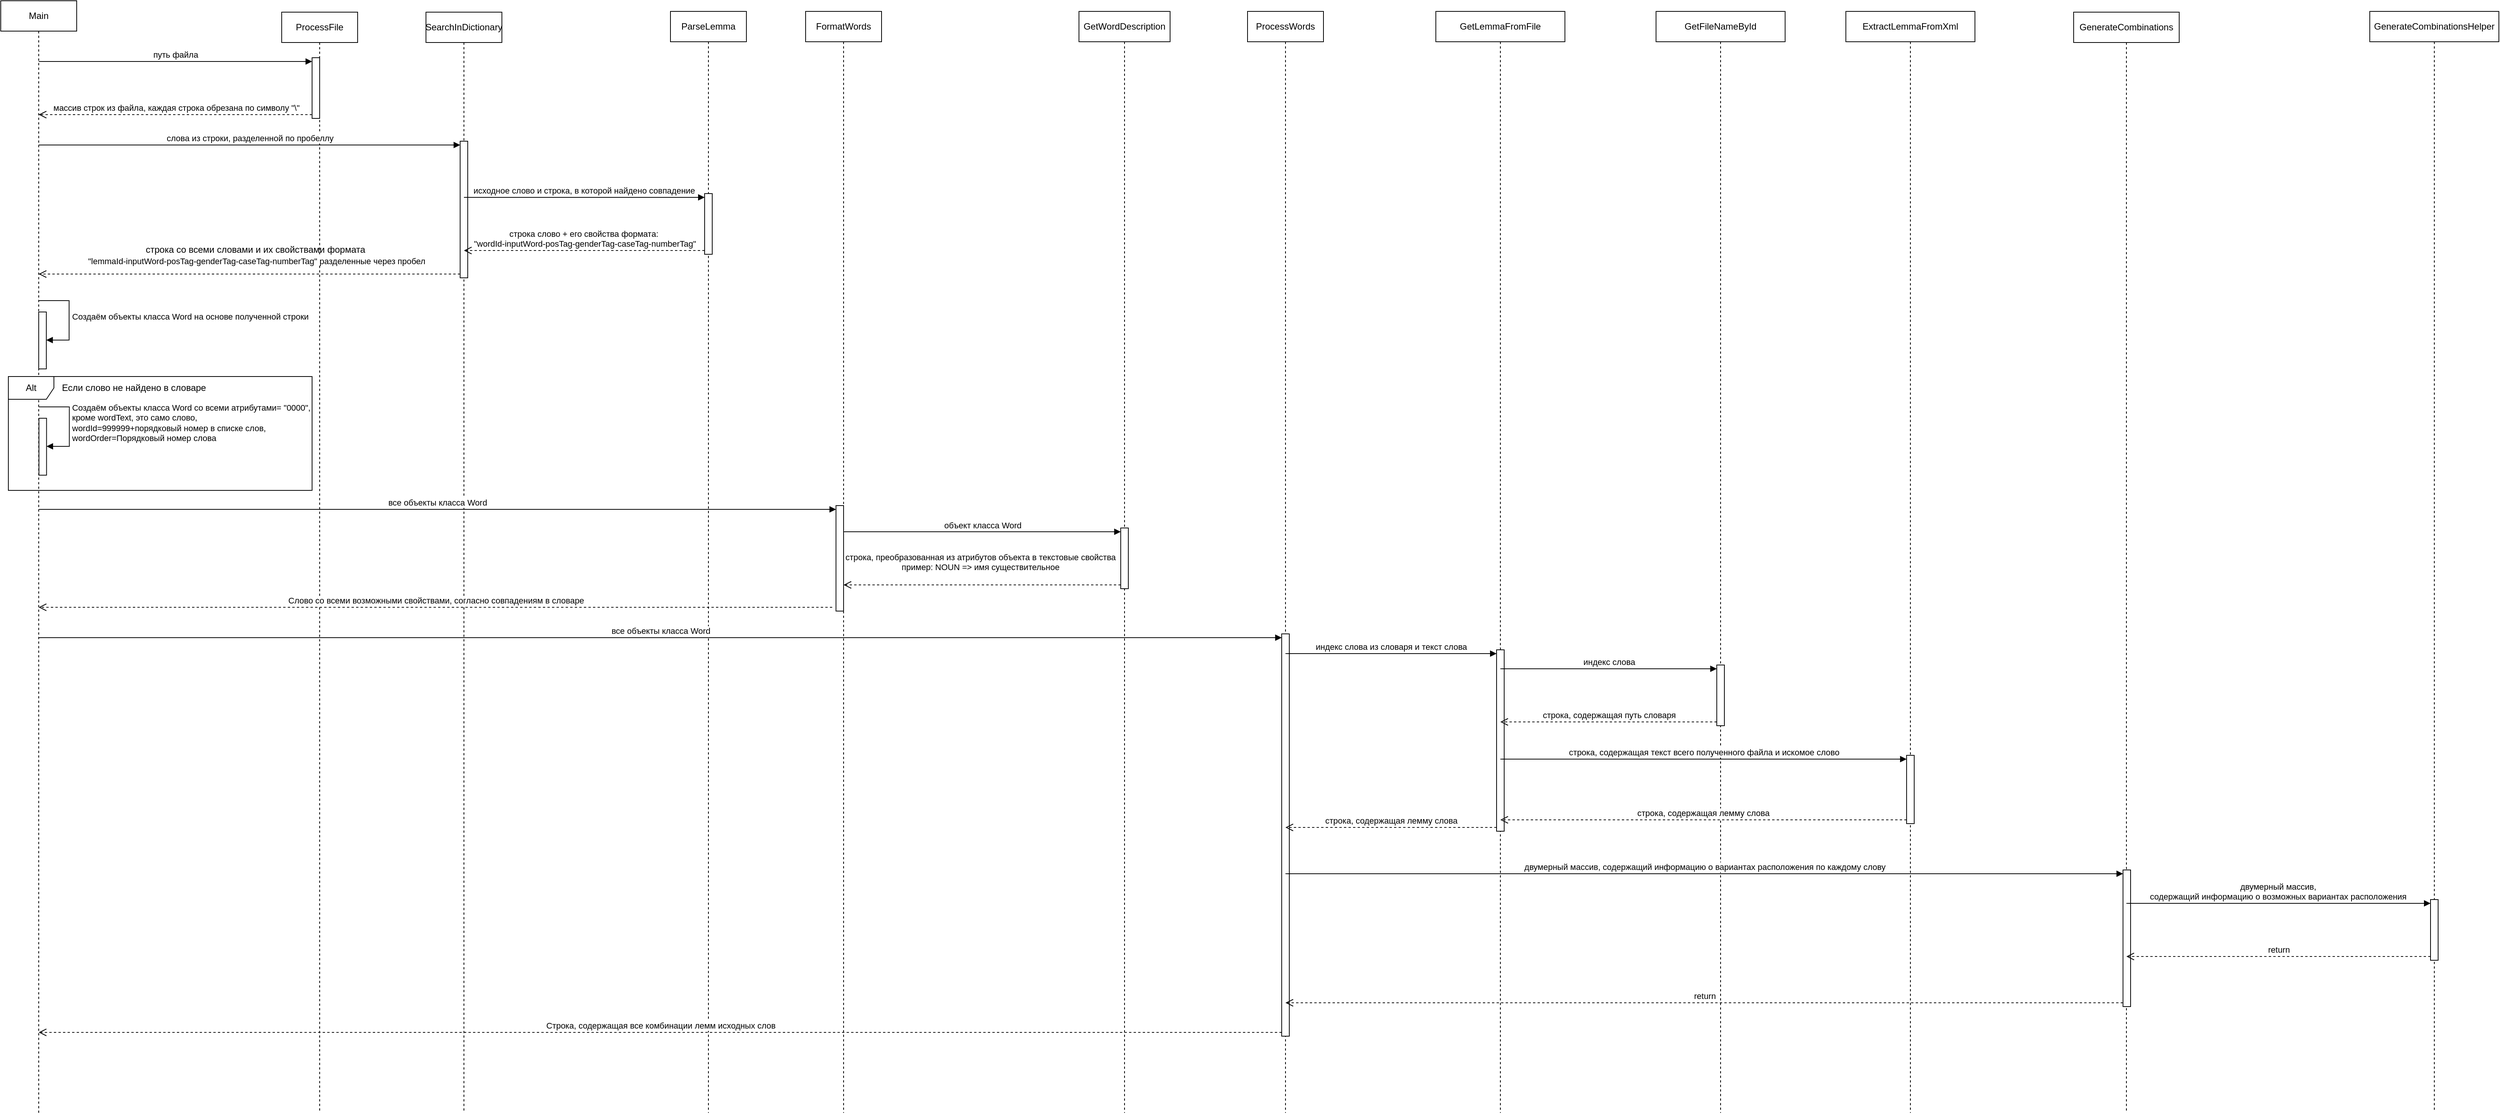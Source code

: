 <mxfile version="27.1.4">
  <diagram name="Страница — 1" id="jLnOedMRefn1-FSvZcaY">
    <mxGraphModel dx="2299" dy="821" grid="1" gridSize="10" guides="1" tooltips="1" connect="1" arrows="1" fold="1" page="1" pageScale="1" pageWidth="827" pageHeight="1169" math="0" shadow="0">
      <root>
        <mxCell id="0" />
        <mxCell id="1" parent="0" />
        <mxCell id="mPj6bC7QtBjY4IhfVBW--17" value="Main" style="shape=umlLifeline;perimeter=lifelinePerimeter;whiteSpace=wrap;html=1;container=1;dropTarget=0;collapsible=0;recursiveResize=0;outlineConnect=0;portConstraint=eastwest;newEdgeStyle={&quot;curved&quot;:0,&quot;rounded&quot;:0};" vertex="1" parent="1">
          <mxGeometry x="-310" y="15" width="100" height="1465" as="geometry" />
        </mxCell>
        <mxCell id="mPj6bC7QtBjY4IhfVBW--47" value="" style="html=1;points=[[0,0,0,0,5],[0,1,0,0,-5],[1,0,0,0,5],[1,1,0,0,-5]];perimeter=orthogonalPerimeter;outlineConnect=0;targetShapes=umlLifeline;portConstraint=eastwest;newEdgeStyle={&quot;curved&quot;:0,&quot;rounded&quot;:0};" vertex="1" parent="mPj6bC7QtBjY4IhfVBW--17">
          <mxGeometry x="50" y="409.96" width="10" height="75" as="geometry" />
        </mxCell>
        <mxCell id="mPj6bC7QtBjY4IhfVBW--48" value="Создаём объекты класса Word на основе полученной строки" style="html=1;align=left;spacingLeft=2;endArrow=block;rounded=0;edgeStyle=orthogonalEdgeStyle;curved=0;rounded=0;" edge="1" target="mPj6bC7QtBjY4IhfVBW--47" parent="mPj6bC7QtBjY4IhfVBW--17">
          <mxGeometry relative="1" as="geometry">
            <mxPoint x="49.7" y="395" as="sourcePoint" />
            <Array as="points">
              <mxPoint x="90" y="395" />
              <mxPoint x="90" y="447" />
            </Array>
          </mxGeometry>
        </mxCell>
        <mxCell id="mPj6bC7QtBjY4IhfVBW--56" value="" style="html=1;points=[[0,0,0,0,5],[0,1,0,0,-5],[1,0,0,0,5],[1,1,0,0,-5]];perimeter=orthogonalPerimeter;outlineConnect=0;targetShapes=umlLifeline;portConstraint=eastwest;newEdgeStyle={&quot;curved&quot;:0,&quot;rounded&quot;:0};" vertex="1" parent="mPj6bC7QtBjY4IhfVBW--17">
          <mxGeometry x="50.3" y="549.96" width="10" height="75" as="geometry" />
        </mxCell>
        <mxCell id="mPj6bC7QtBjY4IhfVBW--57" value="Создаём объекты класса Word со всеми атрибутами= &quot;0000&quot;, &lt;br&gt;кроме wordText, это само слово,&amp;nbsp;&lt;br&gt;wordId=999999+порядковый номер в списке слов,&lt;br&gt;wordOrder=Порядковый номер слова" style="html=1;align=left;spacingLeft=2;endArrow=block;rounded=0;edgeStyle=orthogonalEdgeStyle;curved=0;rounded=0;" edge="1" parent="mPj6bC7QtBjY4IhfVBW--17" target="mPj6bC7QtBjY4IhfVBW--56">
          <mxGeometry relative="1" as="geometry">
            <mxPoint x="50" y="535" as="sourcePoint" />
            <Array as="points">
              <mxPoint x="90.3" y="535" />
              <mxPoint x="90.3" y="587" />
            </Array>
          </mxGeometry>
        </mxCell>
        <mxCell id="mPj6bC7QtBjY4IhfVBW--18" value="ProcessFile" style="shape=umlLifeline;perimeter=lifelinePerimeter;whiteSpace=wrap;html=1;container=1;dropTarget=0;collapsible=0;recursiveResize=0;outlineConnect=0;portConstraint=eastwest;newEdgeStyle={&quot;curved&quot;:0,&quot;rounded&quot;:0};" vertex="1" parent="1">
          <mxGeometry x="60" y="30" width="100" height="1450" as="geometry" />
        </mxCell>
        <mxCell id="mPj6bC7QtBjY4IhfVBW--33" value="" style="html=1;points=[[0,0,0,0,5],[0,1,0,0,-5],[1,0,0,0,5],[1,1,0,0,-5]];perimeter=orthogonalPerimeter;outlineConnect=0;targetShapes=umlLifeline;portConstraint=eastwest;newEdgeStyle={&quot;curved&quot;:0,&quot;rounded&quot;:0};" vertex="1" parent="mPj6bC7QtBjY4IhfVBW--18">
          <mxGeometry x="40" y="60" width="10" height="80" as="geometry" />
        </mxCell>
        <mxCell id="mPj6bC7QtBjY4IhfVBW--19" value="SearchInDictionary" style="shape=umlLifeline;perimeter=lifelinePerimeter;whiteSpace=wrap;html=1;container=1;dropTarget=0;collapsible=0;recursiveResize=0;outlineConnect=0;portConstraint=eastwest;newEdgeStyle={&quot;curved&quot;:0,&quot;rounded&quot;:0};" vertex="1" parent="1">
          <mxGeometry x="250" y="30" width="100" height="1450" as="geometry" />
        </mxCell>
        <mxCell id="mPj6bC7QtBjY4IhfVBW--44" value="" style="html=1;points=[[0,0,0,0,5],[0,1,0,0,-5],[1,0,0,0,5],[1,1,0,0,-5]];perimeter=orthogonalPerimeter;outlineConnect=0;targetShapes=umlLifeline;portConstraint=eastwest;newEdgeStyle={&quot;curved&quot;:0,&quot;rounded&quot;:0};" vertex="1" parent="mPj6bC7QtBjY4IhfVBW--19">
          <mxGeometry x="45" y="170" width="10" height="180" as="geometry" />
        </mxCell>
        <mxCell id="mPj6bC7QtBjY4IhfVBW--20" value="ParseLemma" style="shape=umlLifeline;perimeter=lifelinePerimeter;whiteSpace=wrap;html=1;container=1;dropTarget=0;collapsible=0;recursiveResize=0;outlineConnect=0;portConstraint=eastwest;newEdgeStyle={&quot;curved&quot;:0,&quot;rounded&quot;:0};" vertex="1" parent="1">
          <mxGeometry x="572" y="29" width="100" height="1451" as="geometry" />
        </mxCell>
        <mxCell id="mPj6bC7QtBjY4IhfVBW--40" value="" style="html=1;points=[[0,0,0,0,5],[0,1,0,0,-5],[1,0,0,0,5],[1,1,0,0,-5]];perimeter=orthogonalPerimeter;outlineConnect=0;targetShapes=umlLifeline;portConstraint=eastwest;newEdgeStyle={&quot;curved&quot;:0,&quot;rounded&quot;:0};" vertex="1" parent="mPj6bC7QtBjY4IhfVBW--20">
          <mxGeometry x="45" y="240" width="10" height="80" as="geometry" />
        </mxCell>
        <mxCell id="mPj6bC7QtBjY4IhfVBW--21" value="FormatWords" style="shape=umlLifeline;perimeter=lifelinePerimeter;whiteSpace=wrap;html=1;container=1;dropTarget=0;collapsible=0;recursiveResize=0;outlineConnect=0;portConstraint=eastwest;newEdgeStyle={&quot;curved&quot;:0,&quot;rounded&quot;:0};" vertex="1" parent="1">
          <mxGeometry x="750" y="29" width="100" height="1451" as="geometry" />
        </mxCell>
        <mxCell id="mPj6bC7QtBjY4IhfVBW--61" value="" style="html=1;points=[[0,0,0,0,5],[0,1,0,0,-5],[1,0,0,0,5],[1,1,0,0,-5]];perimeter=orthogonalPerimeter;outlineConnect=0;targetShapes=umlLifeline;portConstraint=eastwest;newEdgeStyle={&quot;curved&quot;:0,&quot;rounded&quot;:0};" vertex="1" parent="mPj6bC7QtBjY4IhfVBW--21">
          <mxGeometry x="40" y="651" width="10" height="139" as="geometry" />
        </mxCell>
        <mxCell id="mPj6bC7QtBjY4IhfVBW--63" value="Слово со всеми возможными свойствами, согласно совпадениям в словаре" style="html=1;verticalAlign=bottom;endArrow=open;dashed=1;endSize=8;curved=0;rounded=0;exitX=0;exitY=1;exitDx=0;exitDy=-5;" edge="1" parent="mPj6bC7QtBjY4IhfVBW--21" target="mPj6bC7QtBjY4IhfVBW--17">
          <mxGeometry relative="1" as="geometry">
            <mxPoint x="-75" y="895" as="targetPoint" />
            <mxPoint x="35" y="785.0" as="sourcePoint" />
          </mxGeometry>
        </mxCell>
        <mxCell id="mPj6bC7QtBjY4IhfVBW--22" value="GetWordDescription" style="shape=umlLifeline;perimeter=lifelinePerimeter;whiteSpace=wrap;html=1;container=1;dropTarget=0;collapsible=0;recursiveResize=0;outlineConnect=0;portConstraint=eastwest;newEdgeStyle={&quot;curved&quot;:0,&quot;rounded&quot;:0};" vertex="1" parent="1">
          <mxGeometry x="1110" y="29" width="120" height="1451" as="geometry" />
        </mxCell>
        <mxCell id="mPj6bC7QtBjY4IhfVBW--64" value="" style="html=1;points=[[0,0,0,0,5],[0,1,0,0,-5],[1,0,0,0,5],[1,1,0,0,-5]];perimeter=orthogonalPerimeter;outlineConnect=0;targetShapes=umlLifeline;portConstraint=eastwest;newEdgeStyle={&quot;curved&quot;:0,&quot;rounded&quot;:0};" vertex="1" parent="mPj6bC7QtBjY4IhfVBW--22">
          <mxGeometry x="55" y="680.5" width="10" height="80" as="geometry" />
        </mxCell>
        <mxCell id="mPj6bC7QtBjY4IhfVBW--23" value="ProcessWords" style="shape=umlLifeline;perimeter=lifelinePerimeter;whiteSpace=wrap;html=1;container=1;dropTarget=0;collapsible=0;recursiveResize=0;outlineConnect=0;portConstraint=eastwest;newEdgeStyle={&quot;curved&quot;:0,&quot;rounded&quot;:0};" vertex="1" parent="1">
          <mxGeometry x="1332" y="29" width="100" height="1451" as="geometry" />
        </mxCell>
        <mxCell id="mPj6bC7QtBjY4IhfVBW--67" value="" style="html=1;points=[[0,0,0,0,5],[0,1,0,0,-5],[1,0,0,0,5],[1,1,0,0,-5]];perimeter=orthogonalPerimeter;outlineConnect=0;targetShapes=umlLifeline;portConstraint=eastwest;newEdgeStyle={&quot;curved&quot;:0,&quot;rounded&quot;:0};" vertex="1" parent="mPj6bC7QtBjY4IhfVBW--23">
          <mxGeometry x="45" y="820" width="10" height="530" as="geometry" />
        </mxCell>
        <mxCell id="mPj6bC7QtBjY4IhfVBW--24" value="GenerateCombinations" style="shape=umlLifeline;perimeter=lifelinePerimeter;whiteSpace=wrap;html=1;container=1;dropTarget=0;collapsible=0;recursiveResize=0;outlineConnect=0;portConstraint=eastwest;newEdgeStyle={&quot;curved&quot;:0,&quot;rounded&quot;:0};" vertex="1" parent="1">
          <mxGeometry x="2420" y="30" width="139" height="1450" as="geometry" />
        </mxCell>
        <mxCell id="mPj6bC7QtBjY4IhfVBW--79" value="" style="html=1;points=[[0,0,0,0,5],[0,1,0,0,-5],[1,0,0,0,5],[1,1,0,0,-5]];perimeter=orthogonalPerimeter;outlineConnect=0;targetShapes=umlLifeline;portConstraint=eastwest;newEdgeStyle={&quot;curved&quot;:0,&quot;rounded&quot;:0};" vertex="1" parent="mPj6bC7QtBjY4IhfVBW--24">
          <mxGeometry x="65" y="1130" width="10" height="180" as="geometry" />
        </mxCell>
        <mxCell id="mPj6bC7QtBjY4IhfVBW--25" value="GenerateCombinationsHelper" style="shape=umlLifeline;perimeter=lifelinePerimeter;whiteSpace=wrap;html=1;container=1;dropTarget=0;collapsible=0;recursiveResize=0;outlineConnect=0;portConstraint=eastwest;newEdgeStyle={&quot;curved&quot;:0,&quot;rounded&quot;:0};" vertex="1" parent="1">
          <mxGeometry x="2810" y="29" width="170" height="1450" as="geometry" />
        </mxCell>
        <mxCell id="mPj6bC7QtBjY4IhfVBW--82" value="" style="html=1;points=[[0,0,0,0,5],[0,1,0,0,-5],[1,0,0,0,5],[1,1,0,0,-5]];perimeter=orthogonalPerimeter;outlineConnect=0;targetShapes=umlLifeline;portConstraint=eastwest;newEdgeStyle={&quot;curved&quot;:0,&quot;rounded&quot;:0};" vertex="1" parent="mPj6bC7QtBjY4IhfVBW--25">
          <mxGeometry x="80" y="1170" width="10" height="80" as="geometry" />
        </mxCell>
        <mxCell id="mPj6bC7QtBjY4IhfVBW--26" value="GetLemmaFromFile" style="shape=umlLifeline;perimeter=lifelinePerimeter;whiteSpace=wrap;html=1;container=1;dropTarget=0;collapsible=0;recursiveResize=0;outlineConnect=0;portConstraint=eastwest;newEdgeStyle={&quot;curved&quot;:0,&quot;rounded&quot;:0};" vertex="1" parent="1">
          <mxGeometry x="1580" y="29" width="170" height="1451" as="geometry" />
        </mxCell>
        <mxCell id="mPj6bC7QtBjY4IhfVBW--70" value="" style="html=1;points=[[0,0,0,0,5],[0,1,0,0,-5],[1,0,0,0,5],[1,1,0,0,-5]];perimeter=orthogonalPerimeter;outlineConnect=0;targetShapes=umlLifeline;portConstraint=eastwest;newEdgeStyle={&quot;curved&quot;:0,&quot;rounded&quot;:0};" vertex="1" parent="mPj6bC7QtBjY4IhfVBW--26">
          <mxGeometry x="80" y="841" width="10" height="239" as="geometry" />
        </mxCell>
        <mxCell id="mPj6bC7QtBjY4IhfVBW--27" value="GetFileNameById" style="shape=umlLifeline;perimeter=lifelinePerimeter;whiteSpace=wrap;html=1;container=1;dropTarget=0;collapsible=0;recursiveResize=0;outlineConnect=0;portConstraint=eastwest;newEdgeStyle={&quot;curved&quot;:0,&quot;rounded&quot;:0};" vertex="1" parent="1">
          <mxGeometry x="1870" y="29" width="170" height="1451" as="geometry" />
        </mxCell>
        <mxCell id="mPj6bC7QtBjY4IhfVBW--73" value="" style="html=1;points=[[0,0,0,0,5],[0,1,0,0,-5],[1,0,0,0,5],[1,1,0,0,-5]];perimeter=orthogonalPerimeter;outlineConnect=0;targetShapes=umlLifeline;portConstraint=eastwest;newEdgeStyle={&quot;curved&quot;:0,&quot;rounded&quot;:0};" vertex="1" parent="mPj6bC7QtBjY4IhfVBW--27">
          <mxGeometry x="80" y="861" width="10" height="80" as="geometry" />
        </mxCell>
        <mxCell id="mPj6bC7QtBjY4IhfVBW--30" value="ExtractLemmaFromXml" style="shape=umlLifeline;perimeter=lifelinePerimeter;whiteSpace=wrap;html=1;container=1;dropTarget=0;collapsible=0;recursiveResize=0;outlineConnect=0;portConstraint=eastwest;newEdgeStyle={&quot;curved&quot;:0,&quot;rounded&quot;:0};" vertex="1" parent="1">
          <mxGeometry x="2120" y="29" width="170" height="1451" as="geometry" />
        </mxCell>
        <mxCell id="mPj6bC7QtBjY4IhfVBW--76" value="" style="html=1;points=[[0,0,0,0,5],[0,1,0,0,-5],[1,0,0,0,5],[1,1,0,0,-5]];perimeter=orthogonalPerimeter;outlineConnect=0;targetShapes=umlLifeline;portConstraint=eastwest;newEdgeStyle={&quot;curved&quot;:0,&quot;rounded&quot;:0};" vertex="1" parent="mPj6bC7QtBjY4IhfVBW--30">
          <mxGeometry x="80" y="980" width="10" height="90" as="geometry" />
        </mxCell>
        <mxCell id="mPj6bC7QtBjY4IhfVBW--34" value="путь файла" style="html=1;verticalAlign=bottom;endArrow=block;curved=0;rounded=0;entryX=0;entryY=0;entryDx=0;entryDy=5;" edge="1" target="mPj6bC7QtBjY4IhfVBW--33" parent="1" source="mPj6bC7QtBjY4IhfVBW--17">
          <mxGeometry relative="1" as="geometry">
            <mxPoint x="30" y="95" as="sourcePoint" />
          </mxGeometry>
        </mxCell>
        <mxCell id="mPj6bC7QtBjY4IhfVBW--35" value="массив строк из файла, каждая строка обрезана по символу &quot;\&quot;" style="html=1;verticalAlign=bottom;endArrow=open;dashed=1;endSize=8;curved=0;rounded=0;exitX=0;exitY=1;exitDx=0;exitDy=-5;" edge="1" source="mPj6bC7QtBjY4IhfVBW--33" parent="1" target="mPj6bC7QtBjY4IhfVBW--17">
          <mxGeometry x="-0.003" relative="1" as="geometry">
            <mxPoint x="30" y="165" as="targetPoint" />
            <mxPoint as="offset" />
          </mxGeometry>
        </mxCell>
        <mxCell id="mPj6bC7QtBjY4IhfVBW--41" value="исходное слово и строка, в которой найдено совпадение" style="html=1;verticalAlign=bottom;endArrow=block;curved=0;rounded=0;entryX=0;entryY=0;entryDx=0;entryDy=5;" edge="1" target="mPj6bC7QtBjY4IhfVBW--40" parent="1" source="mPj6bC7QtBjY4IhfVBW--19">
          <mxGeometry x="-0.004" relative="1" as="geometry">
            <mxPoint x="415" y="285" as="sourcePoint" />
            <mxPoint as="offset" />
          </mxGeometry>
        </mxCell>
        <mxCell id="mPj6bC7QtBjY4IhfVBW--42" value="строка слово + его свойства формата:&amp;nbsp;&lt;br&gt;&quot;wordId-inputWord-posTag-genderTag-caseTag-numberTag&quot;" style="html=1;verticalAlign=bottom;endArrow=open;dashed=1;endSize=8;curved=0;rounded=0;exitX=0;exitY=1;exitDx=0;exitDy=-5;" edge="1" source="mPj6bC7QtBjY4IhfVBW--40" parent="1" target="mPj6bC7QtBjY4IhfVBW--19">
          <mxGeometry x="0.0" relative="1" as="geometry">
            <mxPoint x="410" y="345" as="targetPoint" />
            <mxPoint as="offset" />
          </mxGeometry>
        </mxCell>
        <mxCell id="mPj6bC7QtBjY4IhfVBW--45" value="слова из строки, разделенной по пробеллу" style="html=1;verticalAlign=bottom;endArrow=block;curved=0;rounded=0;entryX=0;entryY=0;entryDx=0;entryDy=5;" edge="1" target="mPj6bC7QtBjY4IhfVBW--44" parent="1" source="mPj6bC7QtBjY4IhfVBW--17">
          <mxGeometry relative="1" as="geometry">
            <mxPoint x="225" y="205" as="sourcePoint" />
          </mxGeometry>
        </mxCell>
        <mxCell id="mPj6bC7QtBjY4IhfVBW--46" value="" style="html=1;verticalAlign=bottom;endArrow=open;dashed=1;endSize=8;curved=0;rounded=0;exitX=0;exitY=1;exitDx=0;exitDy=-5;" edge="1" source="mPj6bC7QtBjY4IhfVBW--44" parent="1" target="mPj6bC7QtBjY4IhfVBW--17">
          <mxGeometry x="-0.0" relative="1" as="geometry">
            <mxPoint x="225" y="275" as="targetPoint" />
            <mxPoint as="offset" />
          </mxGeometry>
        </mxCell>
        <mxCell id="mPj6bC7QtBjY4IhfVBW--52" value="строка со всеми словами и их свойствами формата&lt;br&gt;&amp;nbsp;&lt;span style=&quot;font-size: 11px; background-color: rgb(255, 255, 255);&quot;&gt;&quot;lemmaId-inputWord-posTag-genderTag-caseTag-numberTag&quot; разделенные через пробел&lt;/span&gt;" style="text;html=1;align=center;verticalAlign=middle;resizable=0;points=[];autosize=1;strokeColor=none;fillColor=none;" vertex="1" parent="1">
          <mxGeometry x="-210" y="330" width="470" height="40" as="geometry" />
        </mxCell>
        <mxCell id="mPj6bC7QtBjY4IhfVBW--54" value="Alt" style="shape=umlFrame;whiteSpace=wrap;html=1;pointerEvents=0;" vertex="1" parent="1">
          <mxGeometry x="-300" y="510" width="400" height="150" as="geometry" />
        </mxCell>
        <mxCell id="mPj6bC7QtBjY4IhfVBW--55" value="Если слово не найдено в словаре" style="text;html=1;align=center;verticalAlign=middle;resizable=0;points=[];autosize=1;strokeColor=none;fillColor=none;" vertex="1" parent="1">
          <mxGeometry x="-240" y="510" width="210" height="30" as="geometry" />
        </mxCell>
        <mxCell id="mPj6bC7QtBjY4IhfVBW--62" value="все объекты класса Word" style="html=1;verticalAlign=bottom;endArrow=block;curved=0;rounded=0;entryX=0;entryY=0;entryDx=0;entryDy=5;" edge="1" target="mPj6bC7QtBjY4IhfVBW--61" parent="1" source="mPj6bC7QtBjY4IhfVBW--17">
          <mxGeometry relative="1" as="geometry">
            <mxPoint x="720" y="685" as="sourcePoint" />
          </mxGeometry>
        </mxCell>
        <mxCell id="mPj6bC7QtBjY4IhfVBW--65" value="объект класса Word" style="html=1;verticalAlign=bottom;endArrow=block;curved=0;rounded=0;entryX=0;entryY=0;entryDx=0;entryDy=5;" edge="1" target="mPj6bC7QtBjY4IhfVBW--64" parent="1" source="mPj6bC7QtBjY4IhfVBW--61">
          <mxGeometry relative="1" as="geometry">
            <mxPoint x="900" y="725" as="sourcePoint" />
          </mxGeometry>
        </mxCell>
        <mxCell id="mPj6bC7QtBjY4IhfVBW--66" value="строка, преобразованная из атрибутов объекта в текстовые свойства&lt;br&gt;пример: NOUN =&amp;gt; имя существительное" style="html=1;verticalAlign=bottom;endArrow=open;dashed=1;endSize=8;curved=0;rounded=0;exitX=0;exitY=1;exitDx=0;exitDy=-5;" edge="1" source="mPj6bC7QtBjY4IhfVBW--64" parent="1" target="mPj6bC7QtBjY4IhfVBW--21">
          <mxGeometry x="0.014" y="-15" relative="1" as="geometry">
            <mxPoint x="900" y="795" as="targetPoint" />
            <mxPoint as="offset" />
          </mxGeometry>
        </mxCell>
        <mxCell id="mPj6bC7QtBjY4IhfVBW--68" value="все объекты класса Word" style="html=1;verticalAlign=bottom;endArrow=block;curved=0;rounded=0;entryX=0;entryY=0;entryDx=0;entryDy=5;" edge="1" target="mPj6bC7QtBjY4IhfVBW--67" parent="1" source="mPj6bC7QtBjY4IhfVBW--17">
          <mxGeometry relative="1" as="geometry">
            <mxPoint x="1300" y="835" as="sourcePoint" />
          </mxGeometry>
        </mxCell>
        <mxCell id="mPj6bC7QtBjY4IhfVBW--69" value="Строка, содержащая все комбинации лемм исходных слов" style="html=1;verticalAlign=bottom;endArrow=open;dashed=1;endSize=8;curved=0;rounded=0;exitX=0;exitY=1;exitDx=0;exitDy=-5;" edge="1" source="mPj6bC7QtBjY4IhfVBW--67" parent="1" target="mPj6bC7QtBjY4IhfVBW--17">
          <mxGeometry relative="1" as="geometry">
            <mxPoint x="1300" y="905" as="targetPoint" />
          </mxGeometry>
        </mxCell>
        <mxCell id="mPj6bC7QtBjY4IhfVBW--71" value="индекс слова из словаря и текст слова" style="html=1;verticalAlign=bottom;endArrow=block;curved=0;rounded=0;entryX=0;entryY=0;entryDx=0;entryDy=5;" edge="1" target="mPj6bC7QtBjY4IhfVBW--70" parent="1" source="mPj6bC7QtBjY4IhfVBW--23">
          <mxGeometry relative="1" as="geometry">
            <mxPoint x="2052" y="875" as="sourcePoint" />
          </mxGeometry>
        </mxCell>
        <mxCell id="mPj6bC7QtBjY4IhfVBW--72" value="строка, содержащая лемму слова" style="html=1;verticalAlign=bottom;endArrow=open;dashed=1;endSize=8;curved=0;rounded=0;exitX=0;exitY=1;exitDx=0;exitDy=-5;" edge="1" source="mPj6bC7QtBjY4IhfVBW--70" parent="1" target="mPj6bC7QtBjY4IhfVBW--23">
          <mxGeometry relative="1" as="geometry">
            <mxPoint x="2052" y="945" as="targetPoint" />
          </mxGeometry>
        </mxCell>
        <mxCell id="mPj6bC7QtBjY4IhfVBW--74" value="индекс слова" style="html=1;verticalAlign=bottom;endArrow=block;curved=0;rounded=0;entryX=0;entryY=0;entryDx=0;entryDy=5;" edge="1" target="mPj6bC7QtBjY4IhfVBW--73" parent="1" source="mPj6bC7QtBjY4IhfVBW--26">
          <mxGeometry relative="1" as="geometry">
            <mxPoint x="2282" y="895" as="sourcePoint" />
          </mxGeometry>
        </mxCell>
        <mxCell id="mPj6bC7QtBjY4IhfVBW--75" value="строка, содержащая путь словаря" style="html=1;verticalAlign=bottom;endArrow=open;dashed=1;endSize=8;curved=0;rounded=0;exitX=0;exitY=1;exitDx=0;exitDy=-5;" edge="1" source="mPj6bC7QtBjY4IhfVBW--73" parent="1" target="mPj6bC7QtBjY4IhfVBW--26">
          <mxGeometry relative="1" as="geometry">
            <mxPoint x="2282" y="965" as="targetPoint" />
          </mxGeometry>
        </mxCell>
        <mxCell id="mPj6bC7QtBjY4IhfVBW--77" value="строка, содержащая текст всего полученного файла и искомое слово" style="html=1;verticalAlign=bottom;endArrow=block;curved=0;rounded=0;entryX=0;entryY=0;entryDx=0;entryDy=5;" edge="1" target="mPj6bC7QtBjY4IhfVBW--76" parent="1" source="mPj6bC7QtBjY4IhfVBW--26">
          <mxGeometry relative="1" as="geometry">
            <mxPoint x="2532" y="995" as="sourcePoint" />
          </mxGeometry>
        </mxCell>
        <mxCell id="mPj6bC7QtBjY4IhfVBW--78" value="строка, содержащая лемму слова" style="html=1;verticalAlign=bottom;endArrow=open;dashed=1;endSize=8;curved=0;rounded=0;exitX=0;exitY=1;exitDx=0;exitDy=-5;" edge="1" source="mPj6bC7QtBjY4IhfVBW--76" parent="1" target="mPj6bC7QtBjY4IhfVBW--26">
          <mxGeometry x="0.001" relative="1" as="geometry">
            <mxPoint x="2532" y="1065" as="targetPoint" />
            <mxPoint as="offset" />
          </mxGeometry>
        </mxCell>
        <mxCell id="mPj6bC7QtBjY4IhfVBW--80" value="двумерный массив, содержащий информацию о вариантах расположения по каждому слову" style="html=1;verticalAlign=bottom;endArrow=block;curved=0;rounded=0;entryX=0;entryY=0;entryDx=0;entryDy=5;" edge="1" target="mPj6bC7QtBjY4IhfVBW--79" parent="1" source="mPj6bC7QtBjY4IhfVBW--23">
          <mxGeometry x="-0.0" relative="1" as="geometry">
            <mxPoint x="2415" y="1135" as="sourcePoint" />
            <mxPoint as="offset" />
          </mxGeometry>
        </mxCell>
        <mxCell id="mPj6bC7QtBjY4IhfVBW--81" value="return" style="html=1;verticalAlign=bottom;endArrow=open;dashed=1;endSize=8;curved=0;rounded=0;exitX=0;exitY=1;exitDx=0;exitDy=-5;" edge="1" source="mPj6bC7QtBjY4IhfVBW--79" parent="1" target="mPj6bC7QtBjY4IhfVBW--23">
          <mxGeometry relative="1" as="geometry">
            <mxPoint x="2415" y="1205" as="targetPoint" />
          </mxGeometry>
        </mxCell>
        <mxCell id="mPj6bC7QtBjY4IhfVBW--83" value="двумерный массив, &lt;br&gt;содержащий информацию о возможных вариантах расположения" style="html=1;verticalAlign=bottom;endArrow=block;curved=0;rounded=0;entryX=0;entryY=0;entryDx=0;entryDy=5;" edge="1" target="mPj6bC7QtBjY4IhfVBW--82" parent="1" source="mPj6bC7QtBjY4IhfVBW--24">
          <mxGeometry x="-0.003" relative="1" as="geometry">
            <mxPoint x="2669" y="1205" as="sourcePoint" />
            <mxPoint as="offset" />
          </mxGeometry>
        </mxCell>
        <mxCell id="mPj6bC7QtBjY4IhfVBW--84" value="return" style="html=1;verticalAlign=bottom;endArrow=open;dashed=1;endSize=8;curved=0;rounded=0;exitX=0;exitY=1;exitDx=0;exitDy=-5;" edge="1" source="mPj6bC7QtBjY4IhfVBW--82" parent="1" target="mPj6bC7QtBjY4IhfVBW--24">
          <mxGeometry relative="1" as="geometry">
            <mxPoint x="2669" y="1275" as="targetPoint" />
          </mxGeometry>
        </mxCell>
      </root>
    </mxGraphModel>
  </diagram>
</mxfile>
